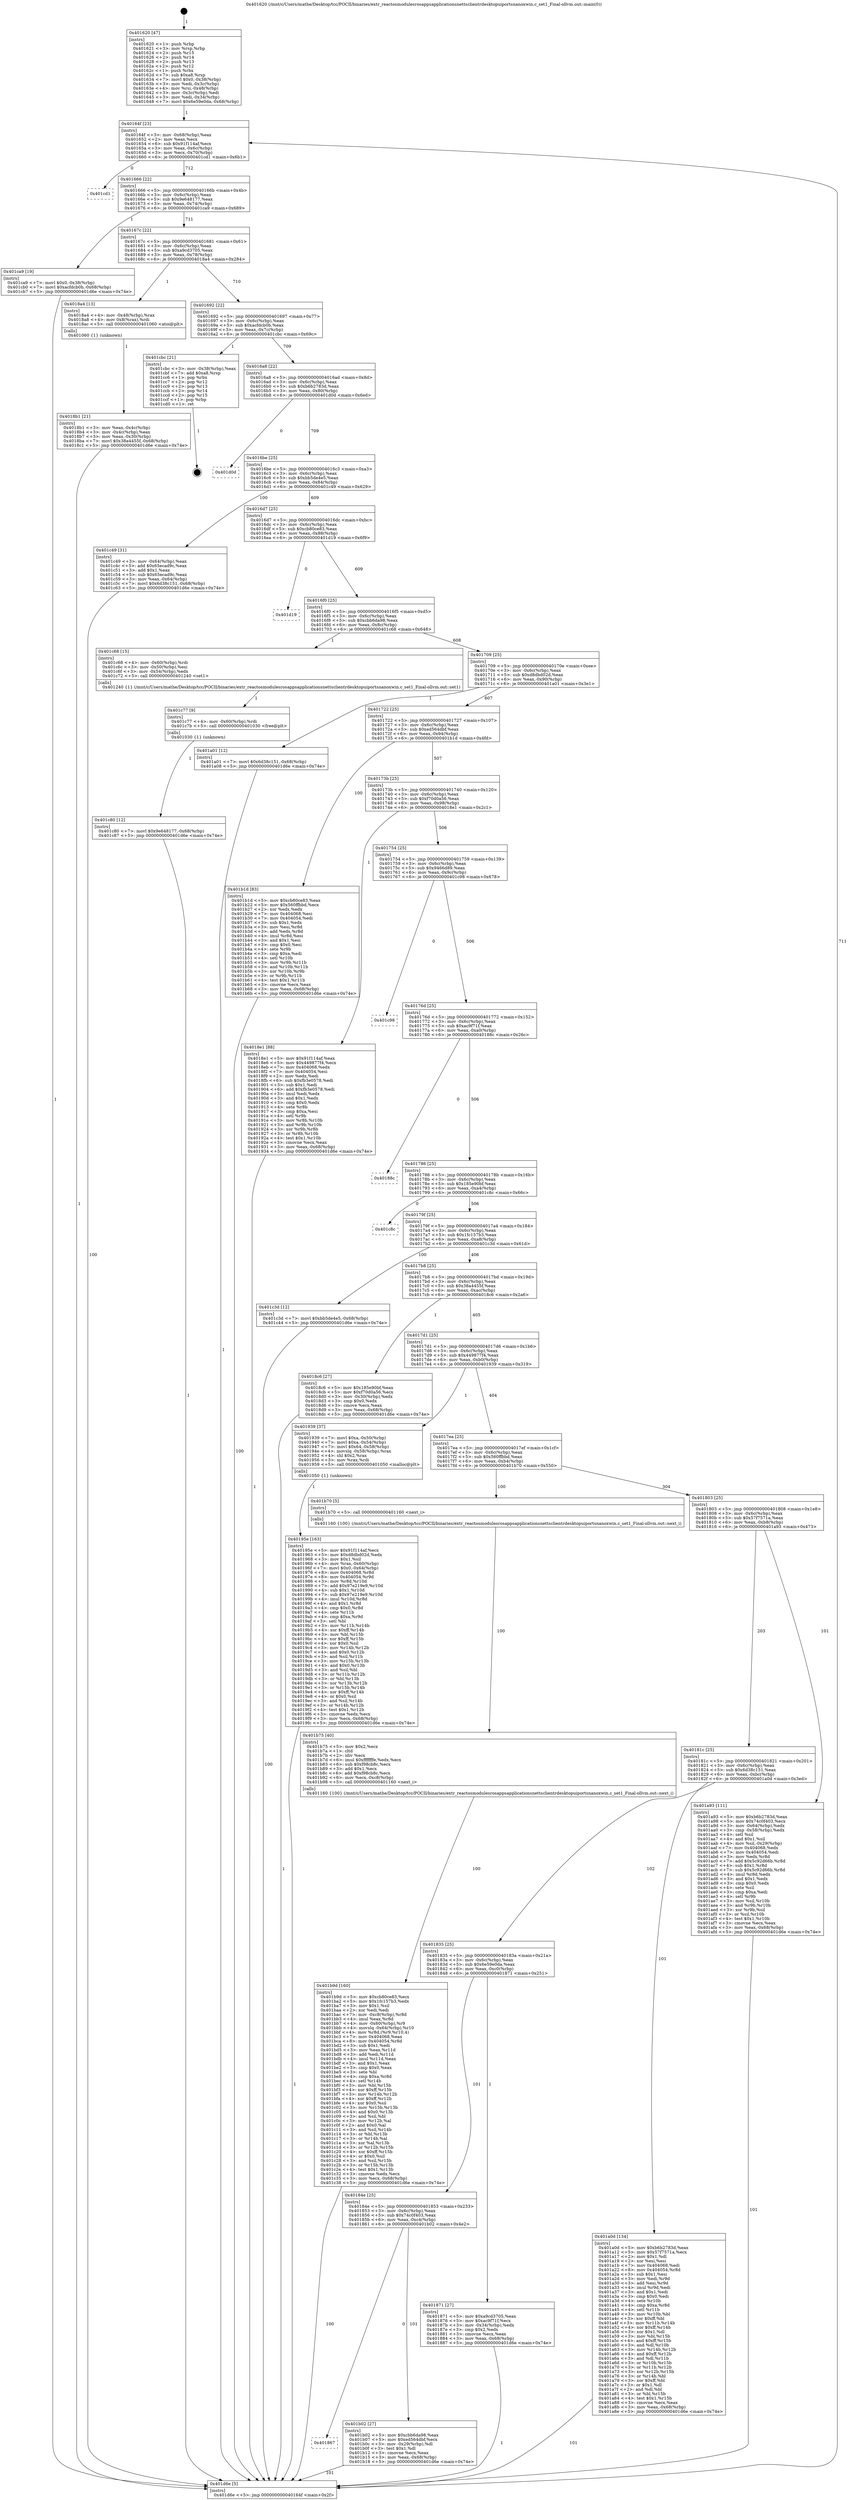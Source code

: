digraph "0x401620" {
  label = "0x401620 (/mnt/c/Users/mathe/Desktop/tcc/POCII/binaries/extr_reactosmodulesrosappsapplicationsnettsclientrdesktopuiportsnanoxwin.c_set1_Final-ollvm.out::main(0))"
  labelloc = "t"
  node[shape=record]

  Entry [label="",width=0.3,height=0.3,shape=circle,fillcolor=black,style=filled]
  "0x40164f" [label="{
     0x40164f [23]\l
     | [instrs]\l
     &nbsp;&nbsp;0x40164f \<+3\>: mov -0x68(%rbp),%eax\l
     &nbsp;&nbsp;0x401652 \<+2\>: mov %eax,%ecx\l
     &nbsp;&nbsp;0x401654 \<+6\>: sub $0x91f114af,%ecx\l
     &nbsp;&nbsp;0x40165a \<+3\>: mov %eax,-0x6c(%rbp)\l
     &nbsp;&nbsp;0x40165d \<+3\>: mov %ecx,-0x70(%rbp)\l
     &nbsp;&nbsp;0x401660 \<+6\>: je 0000000000401cd1 \<main+0x6b1\>\l
  }"]
  "0x401cd1" [label="{
     0x401cd1\l
  }", style=dashed]
  "0x401666" [label="{
     0x401666 [22]\l
     | [instrs]\l
     &nbsp;&nbsp;0x401666 \<+5\>: jmp 000000000040166b \<main+0x4b\>\l
     &nbsp;&nbsp;0x40166b \<+3\>: mov -0x6c(%rbp),%eax\l
     &nbsp;&nbsp;0x40166e \<+5\>: sub $0x9e648177,%eax\l
     &nbsp;&nbsp;0x401673 \<+3\>: mov %eax,-0x74(%rbp)\l
     &nbsp;&nbsp;0x401676 \<+6\>: je 0000000000401ca9 \<main+0x689\>\l
  }"]
  Exit [label="",width=0.3,height=0.3,shape=circle,fillcolor=black,style=filled,peripheries=2]
  "0x401ca9" [label="{
     0x401ca9 [19]\l
     | [instrs]\l
     &nbsp;&nbsp;0x401ca9 \<+7\>: movl $0x0,-0x38(%rbp)\l
     &nbsp;&nbsp;0x401cb0 \<+7\>: movl $0xacfdcb0b,-0x68(%rbp)\l
     &nbsp;&nbsp;0x401cb7 \<+5\>: jmp 0000000000401d6e \<main+0x74e\>\l
  }"]
  "0x40167c" [label="{
     0x40167c [22]\l
     | [instrs]\l
     &nbsp;&nbsp;0x40167c \<+5\>: jmp 0000000000401681 \<main+0x61\>\l
     &nbsp;&nbsp;0x401681 \<+3\>: mov -0x6c(%rbp),%eax\l
     &nbsp;&nbsp;0x401684 \<+5\>: sub $0xa9cd3705,%eax\l
     &nbsp;&nbsp;0x401689 \<+3\>: mov %eax,-0x78(%rbp)\l
     &nbsp;&nbsp;0x40168c \<+6\>: je 00000000004018a4 \<main+0x284\>\l
  }"]
  "0x401c80" [label="{
     0x401c80 [12]\l
     | [instrs]\l
     &nbsp;&nbsp;0x401c80 \<+7\>: movl $0x9e648177,-0x68(%rbp)\l
     &nbsp;&nbsp;0x401c87 \<+5\>: jmp 0000000000401d6e \<main+0x74e\>\l
  }"]
  "0x4018a4" [label="{
     0x4018a4 [13]\l
     | [instrs]\l
     &nbsp;&nbsp;0x4018a4 \<+4\>: mov -0x48(%rbp),%rax\l
     &nbsp;&nbsp;0x4018a8 \<+4\>: mov 0x8(%rax),%rdi\l
     &nbsp;&nbsp;0x4018ac \<+5\>: call 0000000000401060 \<atoi@plt\>\l
     | [calls]\l
     &nbsp;&nbsp;0x401060 \{1\} (unknown)\l
  }"]
  "0x401692" [label="{
     0x401692 [22]\l
     | [instrs]\l
     &nbsp;&nbsp;0x401692 \<+5\>: jmp 0000000000401697 \<main+0x77\>\l
     &nbsp;&nbsp;0x401697 \<+3\>: mov -0x6c(%rbp),%eax\l
     &nbsp;&nbsp;0x40169a \<+5\>: sub $0xacfdcb0b,%eax\l
     &nbsp;&nbsp;0x40169f \<+3\>: mov %eax,-0x7c(%rbp)\l
     &nbsp;&nbsp;0x4016a2 \<+6\>: je 0000000000401cbc \<main+0x69c\>\l
  }"]
  "0x401c77" [label="{
     0x401c77 [9]\l
     | [instrs]\l
     &nbsp;&nbsp;0x401c77 \<+4\>: mov -0x60(%rbp),%rdi\l
     &nbsp;&nbsp;0x401c7b \<+5\>: call 0000000000401030 \<free@plt\>\l
     | [calls]\l
     &nbsp;&nbsp;0x401030 \{1\} (unknown)\l
  }"]
  "0x401cbc" [label="{
     0x401cbc [21]\l
     | [instrs]\l
     &nbsp;&nbsp;0x401cbc \<+3\>: mov -0x38(%rbp),%eax\l
     &nbsp;&nbsp;0x401cbf \<+7\>: add $0xa8,%rsp\l
     &nbsp;&nbsp;0x401cc6 \<+1\>: pop %rbx\l
     &nbsp;&nbsp;0x401cc7 \<+2\>: pop %r12\l
     &nbsp;&nbsp;0x401cc9 \<+2\>: pop %r13\l
     &nbsp;&nbsp;0x401ccb \<+2\>: pop %r14\l
     &nbsp;&nbsp;0x401ccd \<+2\>: pop %r15\l
     &nbsp;&nbsp;0x401ccf \<+1\>: pop %rbp\l
     &nbsp;&nbsp;0x401cd0 \<+1\>: ret\l
  }"]
  "0x4016a8" [label="{
     0x4016a8 [22]\l
     | [instrs]\l
     &nbsp;&nbsp;0x4016a8 \<+5\>: jmp 00000000004016ad \<main+0x8d\>\l
     &nbsp;&nbsp;0x4016ad \<+3\>: mov -0x6c(%rbp),%eax\l
     &nbsp;&nbsp;0x4016b0 \<+5\>: sub $0xb6b2783d,%eax\l
     &nbsp;&nbsp;0x4016b5 \<+3\>: mov %eax,-0x80(%rbp)\l
     &nbsp;&nbsp;0x4016b8 \<+6\>: je 0000000000401d0d \<main+0x6ed\>\l
  }"]
  "0x401b9d" [label="{
     0x401b9d [160]\l
     | [instrs]\l
     &nbsp;&nbsp;0x401b9d \<+5\>: mov $0xcb80ce83,%ecx\l
     &nbsp;&nbsp;0x401ba2 \<+5\>: mov $0x1fc157b3,%edx\l
     &nbsp;&nbsp;0x401ba7 \<+3\>: mov $0x1,%sil\l
     &nbsp;&nbsp;0x401baa \<+2\>: xor %edi,%edi\l
     &nbsp;&nbsp;0x401bac \<+7\>: mov -0xc8(%rbp),%r8d\l
     &nbsp;&nbsp;0x401bb3 \<+4\>: imul %eax,%r8d\l
     &nbsp;&nbsp;0x401bb7 \<+4\>: mov -0x60(%rbp),%r9\l
     &nbsp;&nbsp;0x401bbb \<+4\>: movslq -0x64(%rbp),%r10\l
     &nbsp;&nbsp;0x401bbf \<+4\>: mov %r8d,(%r9,%r10,4)\l
     &nbsp;&nbsp;0x401bc3 \<+7\>: mov 0x404068,%eax\l
     &nbsp;&nbsp;0x401bca \<+8\>: mov 0x404054,%r8d\l
     &nbsp;&nbsp;0x401bd2 \<+3\>: sub $0x1,%edi\l
     &nbsp;&nbsp;0x401bd5 \<+3\>: mov %eax,%r11d\l
     &nbsp;&nbsp;0x401bd8 \<+3\>: add %edi,%r11d\l
     &nbsp;&nbsp;0x401bdb \<+4\>: imul %r11d,%eax\l
     &nbsp;&nbsp;0x401bdf \<+3\>: and $0x1,%eax\l
     &nbsp;&nbsp;0x401be2 \<+3\>: cmp $0x0,%eax\l
     &nbsp;&nbsp;0x401be5 \<+3\>: sete %bl\l
     &nbsp;&nbsp;0x401be8 \<+4\>: cmp $0xa,%r8d\l
     &nbsp;&nbsp;0x401bec \<+4\>: setl %r14b\l
     &nbsp;&nbsp;0x401bf0 \<+3\>: mov %bl,%r15b\l
     &nbsp;&nbsp;0x401bf3 \<+4\>: xor $0xff,%r15b\l
     &nbsp;&nbsp;0x401bf7 \<+3\>: mov %r14b,%r12b\l
     &nbsp;&nbsp;0x401bfa \<+4\>: xor $0xff,%r12b\l
     &nbsp;&nbsp;0x401bfe \<+4\>: xor $0x0,%sil\l
     &nbsp;&nbsp;0x401c02 \<+3\>: mov %r15b,%r13b\l
     &nbsp;&nbsp;0x401c05 \<+4\>: and $0x0,%r13b\l
     &nbsp;&nbsp;0x401c09 \<+3\>: and %sil,%bl\l
     &nbsp;&nbsp;0x401c0c \<+3\>: mov %r12b,%al\l
     &nbsp;&nbsp;0x401c0f \<+2\>: and $0x0,%al\l
     &nbsp;&nbsp;0x401c11 \<+3\>: and %sil,%r14b\l
     &nbsp;&nbsp;0x401c14 \<+3\>: or %bl,%r13b\l
     &nbsp;&nbsp;0x401c17 \<+3\>: or %r14b,%al\l
     &nbsp;&nbsp;0x401c1a \<+3\>: xor %al,%r13b\l
     &nbsp;&nbsp;0x401c1d \<+3\>: or %r12b,%r15b\l
     &nbsp;&nbsp;0x401c20 \<+4\>: xor $0xff,%r15b\l
     &nbsp;&nbsp;0x401c24 \<+4\>: or $0x0,%sil\l
     &nbsp;&nbsp;0x401c28 \<+3\>: and %sil,%r15b\l
     &nbsp;&nbsp;0x401c2b \<+3\>: or %r15b,%r13b\l
     &nbsp;&nbsp;0x401c2e \<+4\>: test $0x1,%r13b\l
     &nbsp;&nbsp;0x401c32 \<+3\>: cmovne %edx,%ecx\l
     &nbsp;&nbsp;0x401c35 \<+3\>: mov %ecx,-0x68(%rbp)\l
     &nbsp;&nbsp;0x401c38 \<+5\>: jmp 0000000000401d6e \<main+0x74e\>\l
  }"]
  "0x401d0d" [label="{
     0x401d0d\l
  }", style=dashed]
  "0x4016be" [label="{
     0x4016be [25]\l
     | [instrs]\l
     &nbsp;&nbsp;0x4016be \<+5\>: jmp 00000000004016c3 \<main+0xa3\>\l
     &nbsp;&nbsp;0x4016c3 \<+3\>: mov -0x6c(%rbp),%eax\l
     &nbsp;&nbsp;0x4016c6 \<+5\>: sub $0xbb5de4e5,%eax\l
     &nbsp;&nbsp;0x4016cb \<+6\>: mov %eax,-0x84(%rbp)\l
     &nbsp;&nbsp;0x4016d1 \<+6\>: je 0000000000401c49 \<main+0x629\>\l
  }"]
  "0x401b75" [label="{
     0x401b75 [40]\l
     | [instrs]\l
     &nbsp;&nbsp;0x401b75 \<+5\>: mov $0x2,%ecx\l
     &nbsp;&nbsp;0x401b7a \<+1\>: cltd\l
     &nbsp;&nbsp;0x401b7b \<+2\>: idiv %ecx\l
     &nbsp;&nbsp;0x401b7d \<+6\>: imul $0xfffffffe,%edx,%ecx\l
     &nbsp;&nbsp;0x401b83 \<+6\>: sub $0xf98cb8c,%ecx\l
     &nbsp;&nbsp;0x401b89 \<+3\>: add $0x1,%ecx\l
     &nbsp;&nbsp;0x401b8c \<+6\>: add $0xf98cb8c,%ecx\l
     &nbsp;&nbsp;0x401b92 \<+6\>: mov %ecx,-0xc8(%rbp)\l
     &nbsp;&nbsp;0x401b98 \<+5\>: call 0000000000401160 \<next_i\>\l
     | [calls]\l
     &nbsp;&nbsp;0x401160 \{100\} (/mnt/c/Users/mathe/Desktop/tcc/POCII/binaries/extr_reactosmodulesrosappsapplicationsnettsclientrdesktopuiportsnanoxwin.c_set1_Final-ollvm.out::next_i)\l
  }"]
  "0x401c49" [label="{
     0x401c49 [31]\l
     | [instrs]\l
     &nbsp;&nbsp;0x401c49 \<+3\>: mov -0x64(%rbp),%eax\l
     &nbsp;&nbsp;0x401c4c \<+5\>: add $0x65ecad9c,%eax\l
     &nbsp;&nbsp;0x401c51 \<+3\>: add $0x1,%eax\l
     &nbsp;&nbsp;0x401c54 \<+5\>: sub $0x65ecad9c,%eax\l
     &nbsp;&nbsp;0x401c59 \<+3\>: mov %eax,-0x64(%rbp)\l
     &nbsp;&nbsp;0x401c5c \<+7\>: movl $0x6d38c151,-0x68(%rbp)\l
     &nbsp;&nbsp;0x401c63 \<+5\>: jmp 0000000000401d6e \<main+0x74e\>\l
  }"]
  "0x4016d7" [label="{
     0x4016d7 [25]\l
     | [instrs]\l
     &nbsp;&nbsp;0x4016d7 \<+5\>: jmp 00000000004016dc \<main+0xbc\>\l
     &nbsp;&nbsp;0x4016dc \<+3\>: mov -0x6c(%rbp),%eax\l
     &nbsp;&nbsp;0x4016df \<+5\>: sub $0xcb80ce83,%eax\l
     &nbsp;&nbsp;0x4016e4 \<+6\>: mov %eax,-0x88(%rbp)\l
     &nbsp;&nbsp;0x4016ea \<+6\>: je 0000000000401d19 \<main+0x6f9\>\l
  }"]
  "0x401867" [label="{
     0x401867\l
  }", style=dashed]
  "0x401d19" [label="{
     0x401d19\l
  }", style=dashed]
  "0x4016f0" [label="{
     0x4016f0 [25]\l
     | [instrs]\l
     &nbsp;&nbsp;0x4016f0 \<+5\>: jmp 00000000004016f5 \<main+0xd5\>\l
     &nbsp;&nbsp;0x4016f5 \<+3\>: mov -0x6c(%rbp),%eax\l
     &nbsp;&nbsp;0x4016f8 \<+5\>: sub $0xcbb6da98,%eax\l
     &nbsp;&nbsp;0x4016fd \<+6\>: mov %eax,-0x8c(%rbp)\l
     &nbsp;&nbsp;0x401703 \<+6\>: je 0000000000401c68 \<main+0x648\>\l
  }"]
  "0x401b02" [label="{
     0x401b02 [27]\l
     | [instrs]\l
     &nbsp;&nbsp;0x401b02 \<+5\>: mov $0xcbb6da98,%eax\l
     &nbsp;&nbsp;0x401b07 \<+5\>: mov $0xed564dbf,%ecx\l
     &nbsp;&nbsp;0x401b0c \<+3\>: mov -0x29(%rbp),%dl\l
     &nbsp;&nbsp;0x401b0f \<+3\>: test $0x1,%dl\l
     &nbsp;&nbsp;0x401b12 \<+3\>: cmovne %ecx,%eax\l
     &nbsp;&nbsp;0x401b15 \<+3\>: mov %eax,-0x68(%rbp)\l
     &nbsp;&nbsp;0x401b18 \<+5\>: jmp 0000000000401d6e \<main+0x74e\>\l
  }"]
  "0x401c68" [label="{
     0x401c68 [15]\l
     | [instrs]\l
     &nbsp;&nbsp;0x401c68 \<+4\>: mov -0x60(%rbp),%rdi\l
     &nbsp;&nbsp;0x401c6c \<+3\>: mov -0x50(%rbp),%esi\l
     &nbsp;&nbsp;0x401c6f \<+3\>: mov -0x54(%rbp),%edx\l
     &nbsp;&nbsp;0x401c72 \<+5\>: call 0000000000401240 \<set1\>\l
     | [calls]\l
     &nbsp;&nbsp;0x401240 \{1\} (/mnt/c/Users/mathe/Desktop/tcc/POCII/binaries/extr_reactosmodulesrosappsapplicationsnettsclientrdesktopuiportsnanoxwin.c_set1_Final-ollvm.out::set1)\l
  }"]
  "0x401709" [label="{
     0x401709 [25]\l
     | [instrs]\l
     &nbsp;&nbsp;0x401709 \<+5\>: jmp 000000000040170e \<main+0xee\>\l
     &nbsp;&nbsp;0x40170e \<+3\>: mov -0x6c(%rbp),%eax\l
     &nbsp;&nbsp;0x401711 \<+5\>: sub $0xd8dbd02d,%eax\l
     &nbsp;&nbsp;0x401716 \<+6\>: mov %eax,-0x90(%rbp)\l
     &nbsp;&nbsp;0x40171c \<+6\>: je 0000000000401a01 \<main+0x3e1\>\l
  }"]
  "0x40195e" [label="{
     0x40195e [163]\l
     | [instrs]\l
     &nbsp;&nbsp;0x40195e \<+5\>: mov $0x91f114af,%ecx\l
     &nbsp;&nbsp;0x401963 \<+5\>: mov $0xd8dbd02d,%edx\l
     &nbsp;&nbsp;0x401968 \<+3\>: mov $0x1,%sil\l
     &nbsp;&nbsp;0x40196b \<+4\>: mov %rax,-0x60(%rbp)\l
     &nbsp;&nbsp;0x40196f \<+7\>: movl $0x0,-0x64(%rbp)\l
     &nbsp;&nbsp;0x401976 \<+8\>: mov 0x404068,%r8d\l
     &nbsp;&nbsp;0x40197e \<+8\>: mov 0x404054,%r9d\l
     &nbsp;&nbsp;0x401986 \<+3\>: mov %r8d,%r10d\l
     &nbsp;&nbsp;0x401989 \<+7\>: add $0x97e219e9,%r10d\l
     &nbsp;&nbsp;0x401990 \<+4\>: sub $0x1,%r10d\l
     &nbsp;&nbsp;0x401994 \<+7\>: sub $0x97e219e9,%r10d\l
     &nbsp;&nbsp;0x40199b \<+4\>: imul %r10d,%r8d\l
     &nbsp;&nbsp;0x40199f \<+4\>: and $0x1,%r8d\l
     &nbsp;&nbsp;0x4019a3 \<+4\>: cmp $0x0,%r8d\l
     &nbsp;&nbsp;0x4019a7 \<+4\>: sete %r11b\l
     &nbsp;&nbsp;0x4019ab \<+4\>: cmp $0xa,%r9d\l
     &nbsp;&nbsp;0x4019af \<+3\>: setl %bl\l
     &nbsp;&nbsp;0x4019b2 \<+3\>: mov %r11b,%r14b\l
     &nbsp;&nbsp;0x4019b5 \<+4\>: xor $0xff,%r14b\l
     &nbsp;&nbsp;0x4019b9 \<+3\>: mov %bl,%r15b\l
     &nbsp;&nbsp;0x4019bc \<+4\>: xor $0xff,%r15b\l
     &nbsp;&nbsp;0x4019c0 \<+4\>: xor $0x0,%sil\l
     &nbsp;&nbsp;0x4019c4 \<+3\>: mov %r14b,%r12b\l
     &nbsp;&nbsp;0x4019c7 \<+4\>: and $0x0,%r12b\l
     &nbsp;&nbsp;0x4019cb \<+3\>: and %sil,%r11b\l
     &nbsp;&nbsp;0x4019ce \<+3\>: mov %r15b,%r13b\l
     &nbsp;&nbsp;0x4019d1 \<+4\>: and $0x0,%r13b\l
     &nbsp;&nbsp;0x4019d5 \<+3\>: and %sil,%bl\l
     &nbsp;&nbsp;0x4019d8 \<+3\>: or %r11b,%r12b\l
     &nbsp;&nbsp;0x4019db \<+3\>: or %bl,%r13b\l
     &nbsp;&nbsp;0x4019de \<+3\>: xor %r13b,%r12b\l
     &nbsp;&nbsp;0x4019e1 \<+3\>: or %r15b,%r14b\l
     &nbsp;&nbsp;0x4019e4 \<+4\>: xor $0xff,%r14b\l
     &nbsp;&nbsp;0x4019e8 \<+4\>: or $0x0,%sil\l
     &nbsp;&nbsp;0x4019ec \<+3\>: and %sil,%r14b\l
     &nbsp;&nbsp;0x4019ef \<+3\>: or %r14b,%r12b\l
     &nbsp;&nbsp;0x4019f2 \<+4\>: test $0x1,%r12b\l
     &nbsp;&nbsp;0x4019f6 \<+3\>: cmovne %edx,%ecx\l
     &nbsp;&nbsp;0x4019f9 \<+3\>: mov %ecx,-0x68(%rbp)\l
     &nbsp;&nbsp;0x4019fc \<+5\>: jmp 0000000000401d6e \<main+0x74e\>\l
  }"]
  "0x401a01" [label="{
     0x401a01 [12]\l
     | [instrs]\l
     &nbsp;&nbsp;0x401a01 \<+7\>: movl $0x6d38c151,-0x68(%rbp)\l
     &nbsp;&nbsp;0x401a08 \<+5\>: jmp 0000000000401d6e \<main+0x74e\>\l
  }"]
  "0x401722" [label="{
     0x401722 [25]\l
     | [instrs]\l
     &nbsp;&nbsp;0x401722 \<+5\>: jmp 0000000000401727 \<main+0x107\>\l
     &nbsp;&nbsp;0x401727 \<+3\>: mov -0x6c(%rbp),%eax\l
     &nbsp;&nbsp;0x40172a \<+5\>: sub $0xed564dbf,%eax\l
     &nbsp;&nbsp;0x40172f \<+6\>: mov %eax,-0x94(%rbp)\l
     &nbsp;&nbsp;0x401735 \<+6\>: je 0000000000401b1d \<main+0x4fd\>\l
  }"]
  "0x4018b1" [label="{
     0x4018b1 [21]\l
     | [instrs]\l
     &nbsp;&nbsp;0x4018b1 \<+3\>: mov %eax,-0x4c(%rbp)\l
     &nbsp;&nbsp;0x4018b4 \<+3\>: mov -0x4c(%rbp),%eax\l
     &nbsp;&nbsp;0x4018b7 \<+3\>: mov %eax,-0x30(%rbp)\l
     &nbsp;&nbsp;0x4018ba \<+7\>: movl $0x38a4455f,-0x68(%rbp)\l
     &nbsp;&nbsp;0x4018c1 \<+5\>: jmp 0000000000401d6e \<main+0x74e\>\l
  }"]
  "0x401b1d" [label="{
     0x401b1d [83]\l
     | [instrs]\l
     &nbsp;&nbsp;0x401b1d \<+5\>: mov $0xcb80ce83,%eax\l
     &nbsp;&nbsp;0x401b22 \<+5\>: mov $0x560ffbbd,%ecx\l
     &nbsp;&nbsp;0x401b27 \<+2\>: xor %edx,%edx\l
     &nbsp;&nbsp;0x401b29 \<+7\>: mov 0x404068,%esi\l
     &nbsp;&nbsp;0x401b30 \<+7\>: mov 0x404054,%edi\l
     &nbsp;&nbsp;0x401b37 \<+3\>: sub $0x1,%edx\l
     &nbsp;&nbsp;0x401b3a \<+3\>: mov %esi,%r8d\l
     &nbsp;&nbsp;0x401b3d \<+3\>: add %edx,%r8d\l
     &nbsp;&nbsp;0x401b40 \<+4\>: imul %r8d,%esi\l
     &nbsp;&nbsp;0x401b44 \<+3\>: and $0x1,%esi\l
     &nbsp;&nbsp;0x401b47 \<+3\>: cmp $0x0,%esi\l
     &nbsp;&nbsp;0x401b4a \<+4\>: sete %r9b\l
     &nbsp;&nbsp;0x401b4e \<+3\>: cmp $0xa,%edi\l
     &nbsp;&nbsp;0x401b51 \<+4\>: setl %r10b\l
     &nbsp;&nbsp;0x401b55 \<+3\>: mov %r9b,%r11b\l
     &nbsp;&nbsp;0x401b58 \<+3\>: and %r10b,%r11b\l
     &nbsp;&nbsp;0x401b5b \<+3\>: xor %r10b,%r9b\l
     &nbsp;&nbsp;0x401b5e \<+3\>: or %r9b,%r11b\l
     &nbsp;&nbsp;0x401b61 \<+4\>: test $0x1,%r11b\l
     &nbsp;&nbsp;0x401b65 \<+3\>: cmovne %ecx,%eax\l
     &nbsp;&nbsp;0x401b68 \<+3\>: mov %eax,-0x68(%rbp)\l
     &nbsp;&nbsp;0x401b6b \<+5\>: jmp 0000000000401d6e \<main+0x74e\>\l
  }"]
  "0x40173b" [label="{
     0x40173b [25]\l
     | [instrs]\l
     &nbsp;&nbsp;0x40173b \<+5\>: jmp 0000000000401740 \<main+0x120\>\l
     &nbsp;&nbsp;0x401740 \<+3\>: mov -0x6c(%rbp),%eax\l
     &nbsp;&nbsp;0x401743 \<+5\>: sub $0xf70d0a56,%eax\l
     &nbsp;&nbsp;0x401748 \<+6\>: mov %eax,-0x98(%rbp)\l
     &nbsp;&nbsp;0x40174e \<+6\>: je 00000000004018e1 \<main+0x2c1\>\l
  }"]
  "0x401620" [label="{
     0x401620 [47]\l
     | [instrs]\l
     &nbsp;&nbsp;0x401620 \<+1\>: push %rbp\l
     &nbsp;&nbsp;0x401621 \<+3\>: mov %rsp,%rbp\l
     &nbsp;&nbsp;0x401624 \<+2\>: push %r15\l
     &nbsp;&nbsp;0x401626 \<+2\>: push %r14\l
     &nbsp;&nbsp;0x401628 \<+2\>: push %r13\l
     &nbsp;&nbsp;0x40162a \<+2\>: push %r12\l
     &nbsp;&nbsp;0x40162c \<+1\>: push %rbx\l
     &nbsp;&nbsp;0x40162d \<+7\>: sub $0xa8,%rsp\l
     &nbsp;&nbsp;0x401634 \<+7\>: movl $0x0,-0x38(%rbp)\l
     &nbsp;&nbsp;0x40163b \<+3\>: mov %edi,-0x3c(%rbp)\l
     &nbsp;&nbsp;0x40163e \<+4\>: mov %rsi,-0x48(%rbp)\l
     &nbsp;&nbsp;0x401642 \<+3\>: mov -0x3c(%rbp),%edi\l
     &nbsp;&nbsp;0x401645 \<+3\>: mov %edi,-0x34(%rbp)\l
     &nbsp;&nbsp;0x401648 \<+7\>: movl $0x6e59e0da,-0x68(%rbp)\l
  }"]
  "0x4018e1" [label="{
     0x4018e1 [88]\l
     | [instrs]\l
     &nbsp;&nbsp;0x4018e1 \<+5\>: mov $0x91f114af,%eax\l
     &nbsp;&nbsp;0x4018e6 \<+5\>: mov $0x449877f4,%ecx\l
     &nbsp;&nbsp;0x4018eb \<+7\>: mov 0x404068,%edx\l
     &nbsp;&nbsp;0x4018f2 \<+7\>: mov 0x404054,%esi\l
     &nbsp;&nbsp;0x4018f9 \<+2\>: mov %edx,%edi\l
     &nbsp;&nbsp;0x4018fb \<+6\>: sub $0xfb3e0578,%edi\l
     &nbsp;&nbsp;0x401901 \<+3\>: sub $0x1,%edi\l
     &nbsp;&nbsp;0x401904 \<+6\>: add $0xfb3e0578,%edi\l
     &nbsp;&nbsp;0x40190a \<+3\>: imul %edi,%edx\l
     &nbsp;&nbsp;0x40190d \<+3\>: and $0x1,%edx\l
     &nbsp;&nbsp;0x401910 \<+3\>: cmp $0x0,%edx\l
     &nbsp;&nbsp;0x401913 \<+4\>: sete %r8b\l
     &nbsp;&nbsp;0x401917 \<+3\>: cmp $0xa,%esi\l
     &nbsp;&nbsp;0x40191a \<+4\>: setl %r9b\l
     &nbsp;&nbsp;0x40191e \<+3\>: mov %r8b,%r10b\l
     &nbsp;&nbsp;0x401921 \<+3\>: and %r9b,%r10b\l
     &nbsp;&nbsp;0x401924 \<+3\>: xor %r9b,%r8b\l
     &nbsp;&nbsp;0x401927 \<+3\>: or %r8b,%r10b\l
     &nbsp;&nbsp;0x40192a \<+4\>: test $0x1,%r10b\l
     &nbsp;&nbsp;0x40192e \<+3\>: cmovne %ecx,%eax\l
     &nbsp;&nbsp;0x401931 \<+3\>: mov %eax,-0x68(%rbp)\l
     &nbsp;&nbsp;0x401934 \<+5\>: jmp 0000000000401d6e \<main+0x74e\>\l
  }"]
  "0x401754" [label="{
     0x401754 [25]\l
     | [instrs]\l
     &nbsp;&nbsp;0x401754 \<+5\>: jmp 0000000000401759 \<main+0x139\>\l
     &nbsp;&nbsp;0x401759 \<+3\>: mov -0x6c(%rbp),%eax\l
     &nbsp;&nbsp;0x40175c \<+5\>: sub $0x9466d89,%eax\l
     &nbsp;&nbsp;0x401761 \<+6\>: mov %eax,-0x9c(%rbp)\l
     &nbsp;&nbsp;0x401767 \<+6\>: je 0000000000401c98 \<main+0x678\>\l
  }"]
  "0x401d6e" [label="{
     0x401d6e [5]\l
     | [instrs]\l
     &nbsp;&nbsp;0x401d6e \<+5\>: jmp 000000000040164f \<main+0x2f\>\l
  }"]
  "0x401c98" [label="{
     0x401c98\l
  }", style=dashed]
  "0x40176d" [label="{
     0x40176d [25]\l
     | [instrs]\l
     &nbsp;&nbsp;0x40176d \<+5\>: jmp 0000000000401772 \<main+0x152\>\l
     &nbsp;&nbsp;0x401772 \<+3\>: mov -0x6c(%rbp),%eax\l
     &nbsp;&nbsp;0x401775 \<+5\>: sub $0xac9f71f,%eax\l
     &nbsp;&nbsp;0x40177a \<+6\>: mov %eax,-0xa0(%rbp)\l
     &nbsp;&nbsp;0x401780 \<+6\>: je 000000000040188c \<main+0x26c\>\l
  }"]
  "0x40184e" [label="{
     0x40184e [25]\l
     | [instrs]\l
     &nbsp;&nbsp;0x40184e \<+5\>: jmp 0000000000401853 \<main+0x233\>\l
     &nbsp;&nbsp;0x401853 \<+3\>: mov -0x6c(%rbp),%eax\l
     &nbsp;&nbsp;0x401856 \<+5\>: sub $0x74c0f403,%eax\l
     &nbsp;&nbsp;0x40185b \<+6\>: mov %eax,-0xc4(%rbp)\l
     &nbsp;&nbsp;0x401861 \<+6\>: je 0000000000401b02 \<main+0x4e2\>\l
  }"]
  "0x40188c" [label="{
     0x40188c\l
  }", style=dashed]
  "0x401786" [label="{
     0x401786 [25]\l
     | [instrs]\l
     &nbsp;&nbsp;0x401786 \<+5\>: jmp 000000000040178b \<main+0x16b\>\l
     &nbsp;&nbsp;0x40178b \<+3\>: mov -0x6c(%rbp),%eax\l
     &nbsp;&nbsp;0x40178e \<+5\>: sub $0x185e90bf,%eax\l
     &nbsp;&nbsp;0x401793 \<+6\>: mov %eax,-0xa4(%rbp)\l
     &nbsp;&nbsp;0x401799 \<+6\>: je 0000000000401c8c \<main+0x66c\>\l
  }"]
  "0x401871" [label="{
     0x401871 [27]\l
     | [instrs]\l
     &nbsp;&nbsp;0x401871 \<+5\>: mov $0xa9cd3705,%eax\l
     &nbsp;&nbsp;0x401876 \<+5\>: mov $0xac9f71f,%ecx\l
     &nbsp;&nbsp;0x40187b \<+3\>: mov -0x34(%rbp),%edx\l
     &nbsp;&nbsp;0x40187e \<+3\>: cmp $0x2,%edx\l
     &nbsp;&nbsp;0x401881 \<+3\>: cmovne %ecx,%eax\l
     &nbsp;&nbsp;0x401884 \<+3\>: mov %eax,-0x68(%rbp)\l
     &nbsp;&nbsp;0x401887 \<+5\>: jmp 0000000000401d6e \<main+0x74e\>\l
  }"]
  "0x401c8c" [label="{
     0x401c8c\l
  }", style=dashed]
  "0x40179f" [label="{
     0x40179f [25]\l
     | [instrs]\l
     &nbsp;&nbsp;0x40179f \<+5\>: jmp 00000000004017a4 \<main+0x184\>\l
     &nbsp;&nbsp;0x4017a4 \<+3\>: mov -0x6c(%rbp),%eax\l
     &nbsp;&nbsp;0x4017a7 \<+5\>: sub $0x1fc157b3,%eax\l
     &nbsp;&nbsp;0x4017ac \<+6\>: mov %eax,-0xa8(%rbp)\l
     &nbsp;&nbsp;0x4017b2 \<+6\>: je 0000000000401c3d \<main+0x61d\>\l
  }"]
  "0x401835" [label="{
     0x401835 [25]\l
     | [instrs]\l
     &nbsp;&nbsp;0x401835 \<+5\>: jmp 000000000040183a \<main+0x21a\>\l
     &nbsp;&nbsp;0x40183a \<+3\>: mov -0x6c(%rbp),%eax\l
     &nbsp;&nbsp;0x40183d \<+5\>: sub $0x6e59e0da,%eax\l
     &nbsp;&nbsp;0x401842 \<+6\>: mov %eax,-0xc0(%rbp)\l
     &nbsp;&nbsp;0x401848 \<+6\>: je 0000000000401871 \<main+0x251\>\l
  }"]
  "0x401c3d" [label="{
     0x401c3d [12]\l
     | [instrs]\l
     &nbsp;&nbsp;0x401c3d \<+7\>: movl $0xbb5de4e5,-0x68(%rbp)\l
     &nbsp;&nbsp;0x401c44 \<+5\>: jmp 0000000000401d6e \<main+0x74e\>\l
  }"]
  "0x4017b8" [label="{
     0x4017b8 [25]\l
     | [instrs]\l
     &nbsp;&nbsp;0x4017b8 \<+5\>: jmp 00000000004017bd \<main+0x19d\>\l
     &nbsp;&nbsp;0x4017bd \<+3\>: mov -0x6c(%rbp),%eax\l
     &nbsp;&nbsp;0x4017c0 \<+5\>: sub $0x38a4455f,%eax\l
     &nbsp;&nbsp;0x4017c5 \<+6\>: mov %eax,-0xac(%rbp)\l
     &nbsp;&nbsp;0x4017cb \<+6\>: je 00000000004018c6 \<main+0x2a6\>\l
  }"]
  "0x401a0d" [label="{
     0x401a0d [134]\l
     | [instrs]\l
     &nbsp;&nbsp;0x401a0d \<+5\>: mov $0xb6b2783d,%eax\l
     &nbsp;&nbsp;0x401a12 \<+5\>: mov $0x57f7571a,%ecx\l
     &nbsp;&nbsp;0x401a17 \<+2\>: mov $0x1,%dl\l
     &nbsp;&nbsp;0x401a19 \<+2\>: xor %esi,%esi\l
     &nbsp;&nbsp;0x401a1b \<+7\>: mov 0x404068,%edi\l
     &nbsp;&nbsp;0x401a22 \<+8\>: mov 0x404054,%r8d\l
     &nbsp;&nbsp;0x401a2a \<+3\>: sub $0x1,%esi\l
     &nbsp;&nbsp;0x401a2d \<+3\>: mov %edi,%r9d\l
     &nbsp;&nbsp;0x401a30 \<+3\>: add %esi,%r9d\l
     &nbsp;&nbsp;0x401a33 \<+4\>: imul %r9d,%edi\l
     &nbsp;&nbsp;0x401a37 \<+3\>: and $0x1,%edi\l
     &nbsp;&nbsp;0x401a3a \<+3\>: cmp $0x0,%edi\l
     &nbsp;&nbsp;0x401a3d \<+4\>: sete %r10b\l
     &nbsp;&nbsp;0x401a41 \<+4\>: cmp $0xa,%r8d\l
     &nbsp;&nbsp;0x401a45 \<+4\>: setl %r11b\l
     &nbsp;&nbsp;0x401a49 \<+3\>: mov %r10b,%bl\l
     &nbsp;&nbsp;0x401a4c \<+3\>: xor $0xff,%bl\l
     &nbsp;&nbsp;0x401a4f \<+3\>: mov %r11b,%r14b\l
     &nbsp;&nbsp;0x401a52 \<+4\>: xor $0xff,%r14b\l
     &nbsp;&nbsp;0x401a56 \<+3\>: xor $0x1,%dl\l
     &nbsp;&nbsp;0x401a59 \<+3\>: mov %bl,%r15b\l
     &nbsp;&nbsp;0x401a5c \<+4\>: and $0xff,%r15b\l
     &nbsp;&nbsp;0x401a60 \<+3\>: and %dl,%r10b\l
     &nbsp;&nbsp;0x401a63 \<+3\>: mov %r14b,%r12b\l
     &nbsp;&nbsp;0x401a66 \<+4\>: and $0xff,%r12b\l
     &nbsp;&nbsp;0x401a6a \<+3\>: and %dl,%r11b\l
     &nbsp;&nbsp;0x401a6d \<+3\>: or %r10b,%r15b\l
     &nbsp;&nbsp;0x401a70 \<+3\>: or %r11b,%r12b\l
     &nbsp;&nbsp;0x401a73 \<+3\>: xor %r12b,%r15b\l
     &nbsp;&nbsp;0x401a76 \<+3\>: or %r14b,%bl\l
     &nbsp;&nbsp;0x401a79 \<+3\>: xor $0xff,%bl\l
     &nbsp;&nbsp;0x401a7c \<+3\>: or $0x1,%dl\l
     &nbsp;&nbsp;0x401a7f \<+2\>: and %dl,%bl\l
     &nbsp;&nbsp;0x401a81 \<+3\>: or %bl,%r15b\l
     &nbsp;&nbsp;0x401a84 \<+4\>: test $0x1,%r15b\l
     &nbsp;&nbsp;0x401a88 \<+3\>: cmovne %ecx,%eax\l
     &nbsp;&nbsp;0x401a8b \<+3\>: mov %eax,-0x68(%rbp)\l
     &nbsp;&nbsp;0x401a8e \<+5\>: jmp 0000000000401d6e \<main+0x74e\>\l
  }"]
  "0x4018c6" [label="{
     0x4018c6 [27]\l
     | [instrs]\l
     &nbsp;&nbsp;0x4018c6 \<+5\>: mov $0x185e90bf,%eax\l
     &nbsp;&nbsp;0x4018cb \<+5\>: mov $0xf70d0a56,%ecx\l
     &nbsp;&nbsp;0x4018d0 \<+3\>: mov -0x30(%rbp),%edx\l
     &nbsp;&nbsp;0x4018d3 \<+3\>: cmp $0x0,%edx\l
     &nbsp;&nbsp;0x4018d6 \<+3\>: cmove %ecx,%eax\l
     &nbsp;&nbsp;0x4018d9 \<+3\>: mov %eax,-0x68(%rbp)\l
     &nbsp;&nbsp;0x4018dc \<+5\>: jmp 0000000000401d6e \<main+0x74e\>\l
  }"]
  "0x4017d1" [label="{
     0x4017d1 [25]\l
     | [instrs]\l
     &nbsp;&nbsp;0x4017d1 \<+5\>: jmp 00000000004017d6 \<main+0x1b6\>\l
     &nbsp;&nbsp;0x4017d6 \<+3\>: mov -0x6c(%rbp),%eax\l
     &nbsp;&nbsp;0x4017d9 \<+5\>: sub $0x449877f4,%eax\l
     &nbsp;&nbsp;0x4017de \<+6\>: mov %eax,-0xb0(%rbp)\l
     &nbsp;&nbsp;0x4017e4 \<+6\>: je 0000000000401939 \<main+0x319\>\l
  }"]
  "0x40181c" [label="{
     0x40181c [25]\l
     | [instrs]\l
     &nbsp;&nbsp;0x40181c \<+5\>: jmp 0000000000401821 \<main+0x201\>\l
     &nbsp;&nbsp;0x401821 \<+3\>: mov -0x6c(%rbp),%eax\l
     &nbsp;&nbsp;0x401824 \<+5\>: sub $0x6d38c151,%eax\l
     &nbsp;&nbsp;0x401829 \<+6\>: mov %eax,-0xbc(%rbp)\l
     &nbsp;&nbsp;0x40182f \<+6\>: je 0000000000401a0d \<main+0x3ed\>\l
  }"]
  "0x401939" [label="{
     0x401939 [37]\l
     | [instrs]\l
     &nbsp;&nbsp;0x401939 \<+7\>: movl $0xa,-0x50(%rbp)\l
     &nbsp;&nbsp;0x401940 \<+7\>: movl $0xa,-0x54(%rbp)\l
     &nbsp;&nbsp;0x401947 \<+7\>: movl $0x64,-0x58(%rbp)\l
     &nbsp;&nbsp;0x40194e \<+4\>: movslq -0x58(%rbp),%rax\l
     &nbsp;&nbsp;0x401952 \<+4\>: shl $0x2,%rax\l
     &nbsp;&nbsp;0x401956 \<+3\>: mov %rax,%rdi\l
     &nbsp;&nbsp;0x401959 \<+5\>: call 0000000000401050 \<malloc@plt\>\l
     | [calls]\l
     &nbsp;&nbsp;0x401050 \{1\} (unknown)\l
  }"]
  "0x4017ea" [label="{
     0x4017ea [25]\l
     | [instrs]\l
     &nbsp;&nbsp;0x4017ea \<+5\>: jmp 00000000004017ef \<main+0x1cf\>\l
     &nbsp;&nbsp;0x4017ef \<+3\>: mov -0x6c(%rbp),%eax\l
     &nbsp;&nbsp;0x4017f2 \<+5\>: sub $0x560ffbbd,%eax\l
     &nbsp;&nbsp;0x4017f7 \<+6\>: mov %eax,-0xb4(%rbp)\l
     &nbsp;&nbsp;0x4017fd \<+6\>: je 0000000000401b70 \<main+0x550\>\l
  }"]
  "0x401a93" [label="{
     0x401a93 [111]\l
     | [instrs]\l
     &nbsp;&nbsp;0x401a93 \<+5\>: mov $0xb6b2783d,%eax\l
     &nbsp;&nbsp;0x401a98 \<+5\>: mov $0x74c0f403,%ecx\l
     &nbsp;&nbsp;0x401a9d \<+3\>: mov -0x64(%rbp),%edx\l
     &nbsp;&nbsp;0x401aa0 \<+3\>: cmp -0x58(%rbp),%edx\l
     &nbsp;&nbsp;0x401aa3 \<+4\>: setl %sil\l
     &nbsp;&nbsp;0x401aa7 \<+4\>: and $0x1,%sil\l
     &nbsp;&nbsp;0x401aab \<+4\>: mov %sil,-0x29(%rbp)\l
     &nbsp;&nbsp;0x401aaf \<+7\>: mov 0x404068,%edx\l
     &nbsp;&nbsp;0x401ab6 \<+7\>: mov 0x404054,%edi\l
     &nbsp;&nbsp;0x401abd \<+3\>: mov %edx,%r8d\l
     &nbsp;&nbsp;0x401ac0 \<+7\>: add $0x5c92d66b,%r8d\l
     &nbsp;&nbsp;0x401ac7 \<+4\>: sub $0x1,%r8d\l
     &nbsp;&nbsp;0x401acb \<+7\>: sub $0x5c92d66b,%r8d\l
     &nbsp;&nbsp;0x401ad2 \<+4\>: imul %r8d,%edx\l
     &nbsp;&nbsp;0x401ad6 \<+3\>: and $0x1,%edx\l
     &nbsp;&nbsp;0x401ad9 \<+3\>: cmp $0x0,%edx\l
     &nbsp;&nbsp;0x401adc \<+4\>: sete %sil\l
     &nbsp;&nbsp;0x401ae0 \<+3\>: cmp $0xa,%edi\l
     &nbsp;&nbsp;0x401ae3 \<+4\>: setl %r9b\l
     &nbsp;&nbsp;0x401ae7 \<+3\>: mov %sil,%r10b\l
     &nbsp;&nbsp;0x401aea \<+3\>: and %r9b,%r10b\l
     &nbsp;&nbsp;0x401aed \<+3\>: xor %r9b,%sil\l
     &nbsp;&nbsp;0x401af0 \<+3\>: or %sil,%r10b\l
     &nbsp;&nbsp;0x401af3 \<+4\>: test $0x1,%r10b\l
     &nbsp;&nbsp;0x401af7 \<+3\>: cmovne %ecx,%eax\l
     &nbsp;&nbsp;0x401afa \<+3\>: mov %eax,-0x68(%rbp)\l
     &nbsp;&nbsp;0x401afd \<+5\>: jmp 0000000000401d6e \<main+0x74e\>\l
  }"]
  "0x401b70" [label="{
     0x401b70 [5]\l
     | [instrs]\l
     &nbsp;&nbsp;0x401b70 \<+5\>: call 0000000000401160 \<next_i\>\l
     | [calls]\l
     &nbsp;&nbsp;0x401160 \{100\} (/mnt/c/Users/mathe/Desktop/tcc/POCII/binaries/extr_reactosmodulesrosappsapplicationsnettsclientrdesktopuiportsnanoxwin.c_set1_Final-ollvm.out::next_i)\l
  }"]
  "0x401803" [label="{
     0x401803 [25]\l
     | [instrs]\l
     &nbsp;&nbsp;0x401803 \<+5\>: jmp 0000000000401808 \<main+0x1e8\>\l
     &nbsp;&nbsp;0x401808 \<+3\>: mov -0x6c(%rbp),%eax\l
     &nbsp;&nbsp;0x40180b \<+5\>: sub $0x57f7571a,%eax\l
     &nbsp;&nbsp;0x401810 \<+6\>: mov %eax,-0xb8(%rbp)\l
     &nbsp;&nbsp;0x401816 \<+6\>: je 0000000000401a93 \<main+0x473\>\l
  }"]
  Entry -> "0x401620" [label=" 1"]
  "0x40164f" -> "0x401cd1" [label=" 0"]
  "0x40164f" -> "0x401666" [label=" 712"]
  "0x401cbc" -> Exit [label=" 1"]
  "0x401666" -> "0x401ca9" [label=" 1"]
  "0x401666" -> "0x40167c" [label=" 711"]
  "0x401ca9" -> "0x401d6e" [label=" 1"]
  "0x40167c" -> "0x4018a4" [label=" 1"]
  "0x40167c" -> "0x401692" [label=" 710"]
  "0x401c80" -> "0x401d6e" [label=" 1"]
  "0x401692" -> "0x401cbc" [label=" 1"]
  "0x401692" -> "0x4016a8" [label=" 709"]
  "0x401c77" -> "0x401c80" [label=" 1"]
  "0x4016a8" -> "0x401d0d" [label=" 0"]
  "0x4016a8" -> "0x4016be" [label=" 709"]
  "0x401c68" -> "0x401c77" [label=" 1"]
  "0x4016be" -> "0x401c49" [label=" 100"]
  "0x4016be" -> "0x4016d7" [label=" 609"]
  "0x401c49" -> "0x401d6e" [label=" 100"]
  "0x4016d7" -> "0x401d19" [label=" 0"]
  "0x4016d7" -> "0x4016f0" [label=" 609"]
  "0x401c3d" -> "0x401d6e" [label=" 100"]
  "0x4016f0" -> "0x401c68" [label=" 1"]
  "0x4016f0" -> "0x401709" [label=" 608"]
  "0x401b9d" -> "0x401d6e" [label=" 100"]
  "0x401709" -> "0x401a01" [label=" 1"]
  "0x401709" -> "0x401722" [label=" 607"]
  "0x401b70" -> "0x401b75" [label=" 100"]
  "0x401722" -> "0x401b1d" [label=" 100"]
  "0x401722" -> "0x40173b" [label=" 507"]
  "0x401b1d" -> "0x401d6e" [label=" 100"]
  "0x40173b" -> "0x4018e1" [label=" 1"]
  "0x40173b" -> "0x401754" [label=" 506"]
  "0x401b02" -> "0x401d6e" [label=" 101"]
  "0x401754" -> "0x401c98" [label=" 0"]
  "0x401754" -> "0x40176d" [label=" 506"]
  "0x40184e" -> "0x401867" [label=" 0"]
  "0x40176d" -> "0x40188c" [label=" 0"]
  "0x40176d" -> "0x401786" [label=" 506"]
  "0x40184e" -> "0x401b02" [label=" 101"]
  "0x401786" -> "0x401c8c" [label=" 0"]
  "0x401786" -> "0x40179f" [label=" 506"]
  "0x401b75" -> "0x401b9d" [label=" 100"]
  "0x40179f" -> "0x401c3d" [label=" 100"]
  "0x40179f" -> "0x4017b8" [label=" 406"]
  "0x401a0d" -> "0x401d6e" [label=" 101"]
  "0x4017b8" -> "0x4018c6" [label=" 1"]
  "0x4017b8" -> "0x4017d1" [label=" 405"]
  "0x401a01" -> "0x401d6e" [label=" 1"]
  "0x4017d1" -> "0x401939" [label=" 1"]
  "0x4017d1" -> "0x4017ea" [label=" 404"]
  "0x401939" -> "0x40195e" [label=" 1"]
  "0x4017ea" -> "0x401b70" [label=" 100"]
  "0x4017ea" -> "0x401803" [label=" 304"]
  "0x4018e1" -> "0x401d6e" [label=" 1"]
  "0x401803" -> "0x401a93" [label=" 101"]
  "0x401803" -> "0x40181c" [label=" 203"]
  "0x40195e" -> "0x401d6e" [label=" 1"]
  "0x40181c" -> "0x401a0d" [label=" 101"]
  "0x40181c" -> "0x401835" [label=" 102"]
  "0x401a93" -> "0x401d6e" [label=" 101"]
  "0x401835" -> "0x401871" [label=" 1"]
  "0x401835" -> "0x40184e" [label=" 101"]
  "0x401871" -> "0x401d6e" [label=" 1"]
  "0x401620" -> "0x40164f" [label=" 1"]
  "0x401d6e" -> "0x40164f" [label=" 711"]
  "0x4018a4" -> "0x4018b1" [label=" 1"]
  "0x4018b1" -> "0x401d6e" [label=" 1"]
  "0x4018c6" -> "0x401d6e" [label=" 1"]
}
